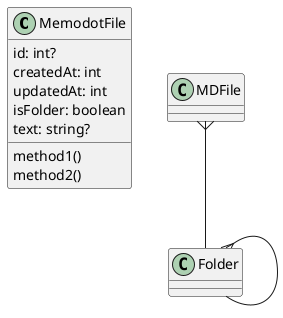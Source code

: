 @startuml
class MemodotFile {
  id: int?
  createdAt: int
  updatedAt: int
  isFolder: boolean
  text: string?
  method1()
  method2()
}

MDFile }-- Folder
Folder }-- Folder

@enduml

